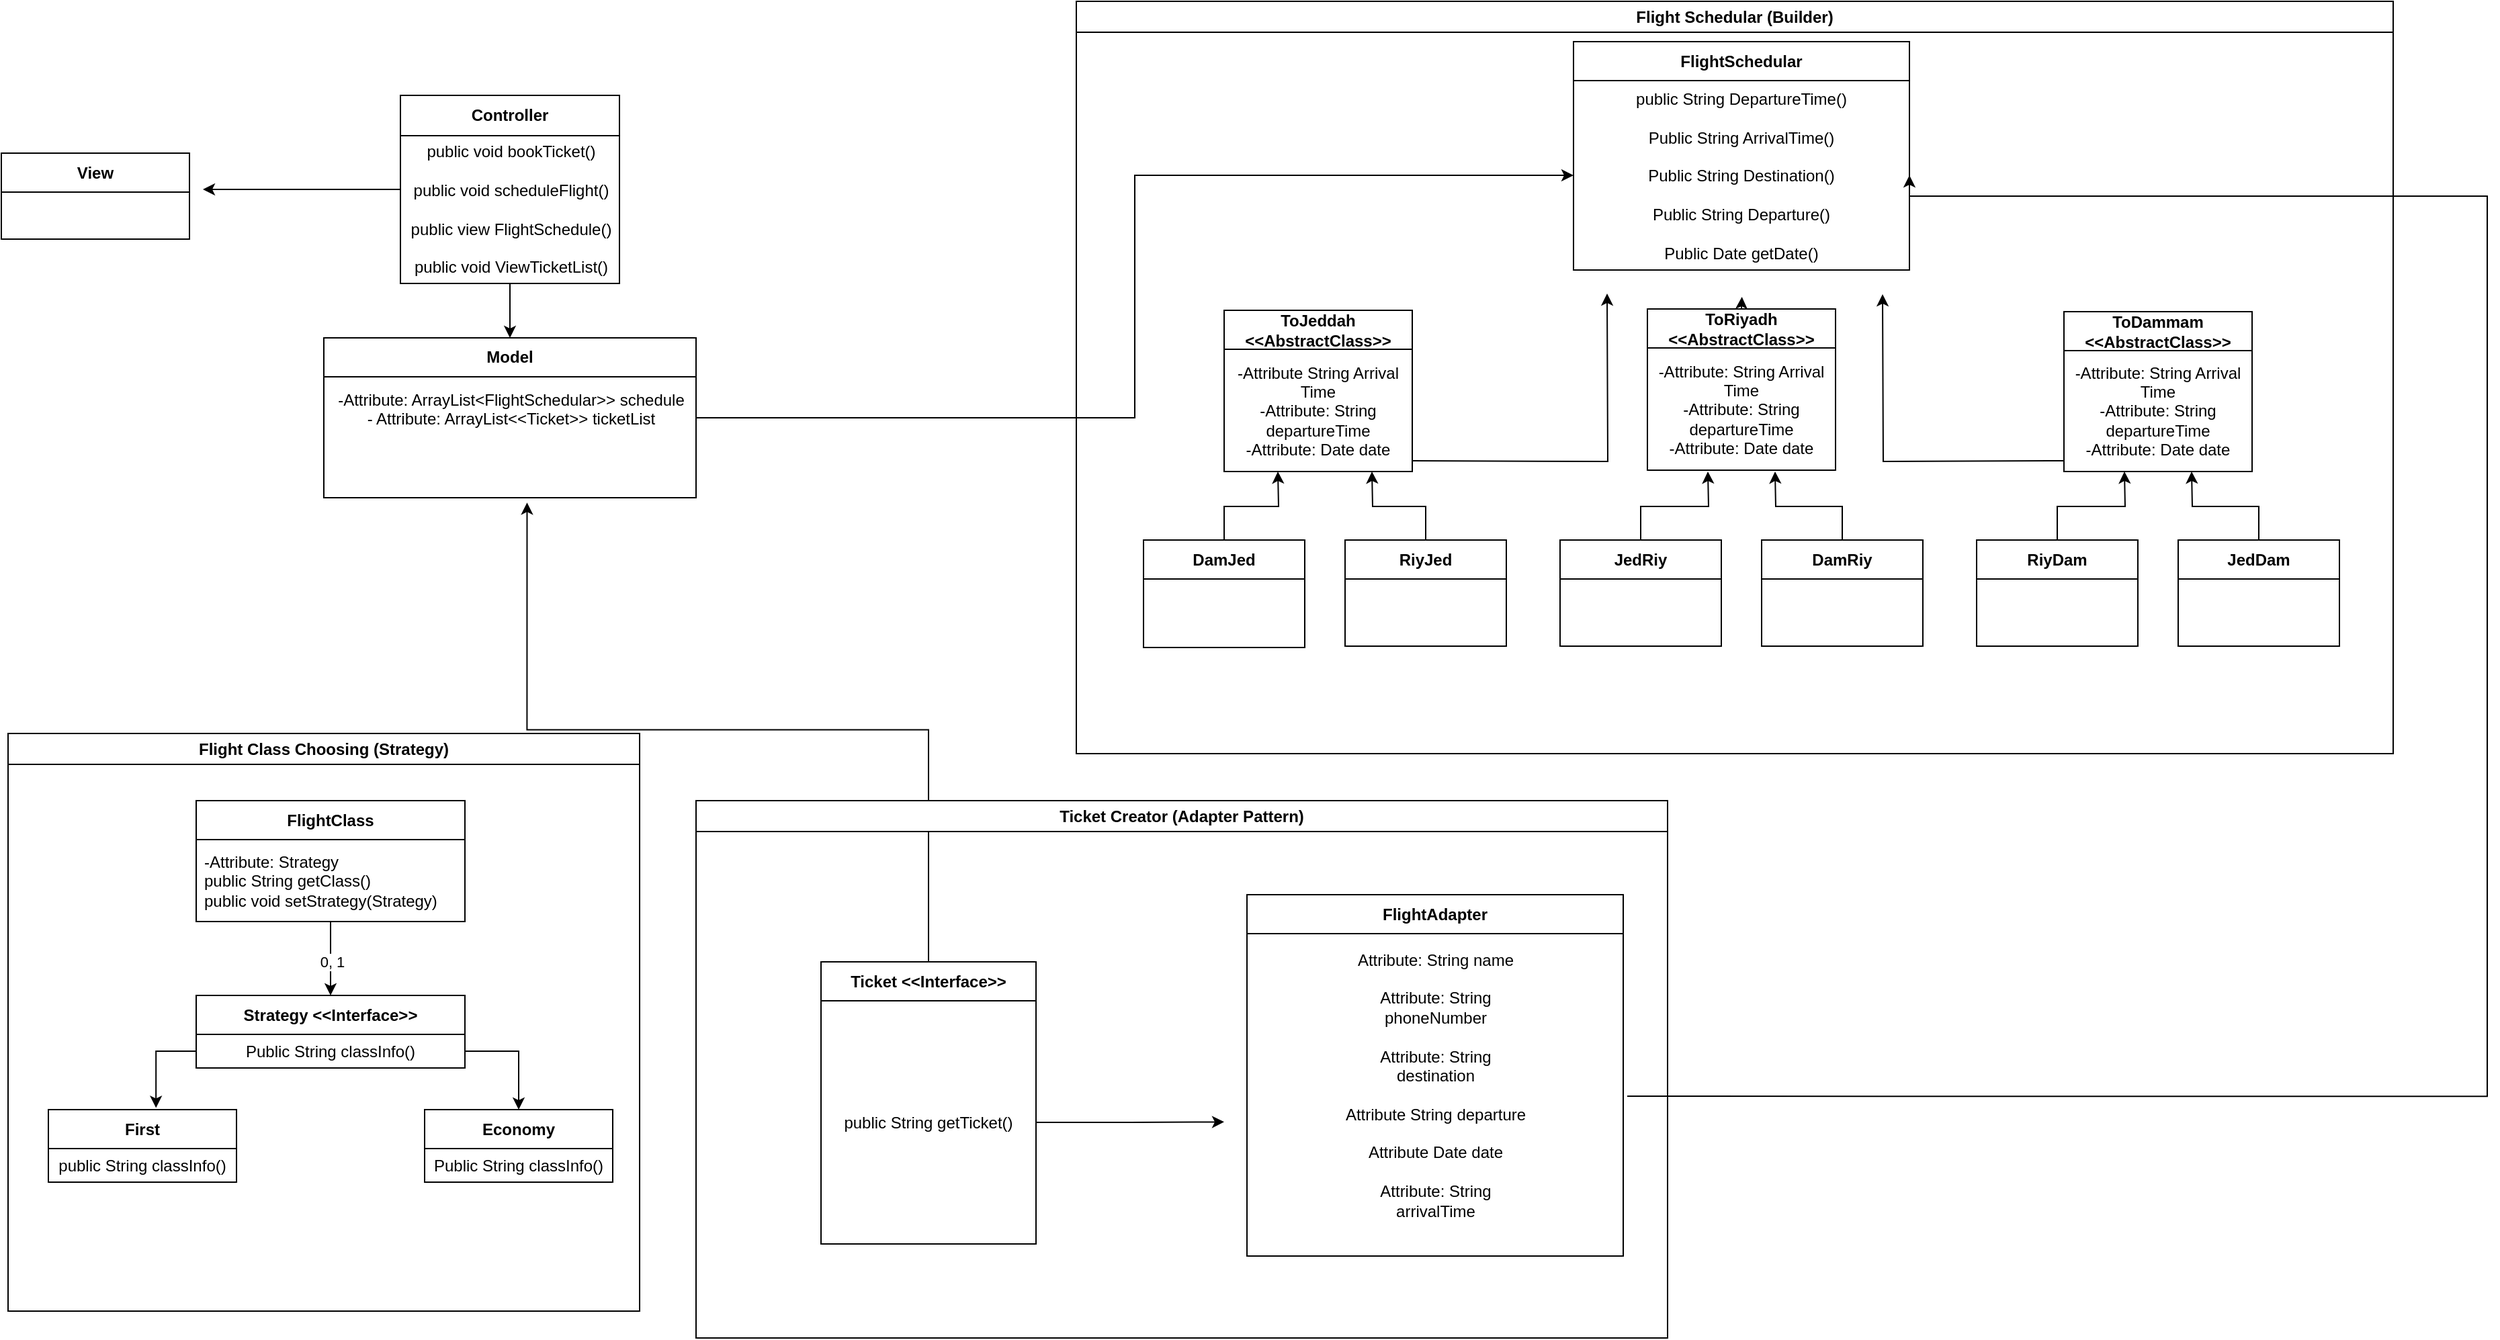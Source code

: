 <mxfile version="24.3.1" type="device">
  <diagram name="Page-1" id="DaOJ-SnlytCNMW1Ep_SM">
    <mxGraphModel dx="2183" dy="1204" grid="1" gridSize="10" guides="1" tooltips="1" connect="1" arrows="1" fold="1" page="1" pageScale="1" pageWidth="850" pageHeight="1100" math="0" shadow="0">
      <root>
        <mxCell id="0" />
        <mxCell id="1" parent="0" />
        <mxCell id="92w7o3llZzaxUqjqBMz4-1" value="View" style="swimlane;fontStyle=1;align=center;verticalAlign=middle;childLayout=stackLayout;horizontal=1;startSize=29;horizontalStack=0;resizeParent=1;resizeParentMax=0;resizeLast=0;collapsible=0;marginBottom=0;html=1;whiteSpace=wrap;" parent="1" vertex="1">
          <mxGeometry x="420" y="158" width="140" height="64" as="geometry" />
        </mxCell>
        <mxCell id="NybTInfgv7kDnDXbEksJ-48" style="edgeStyle=orthogonalEdgeStyle;rounded=0;orthogonalLoop=1;jettySize=auto;html=1;" edge="1" parent="1" source="92w7o3llZzaxUqjqBMz4-4">
          <mxGeometry relative="1" as="geometry">
            <mxPoint x="570" y="185" as="targetPoint" />
          </mxGeometry>
        </mxCell>
        <mxCell id="92w7o3llZzaxUqjqBMz4-4" value="Controller" style="swimlane;fontStyle=1;align=center;verticalAlign=middle;childLayout=stackLayout;horizontal=1;startSize=30;horizontalStack=0;resizeParent=1;resizeParentMax=0;resizeLast=0;collapsible=0;marginBottom=0;html=1;whiteSpace=wrap;" parent="1" vertex="1">
          <mxGeometry x="717" y="115" width="163" height="140" as="geometry" />
        </mxCell>
        <mxCell id="NybTInfgv7kDnDXbEksJ-45" value="public void bookTicket()&lt;div&gt;&lt;br&gt;&lt;/div&gt;&lt;div&gt;public void scheduleFlight()&lt;/div&gt;&lt;div&gt;&lt;br&gt;&lt;/div&gt;&lt;div&gt;public view FlightSchedule()&lt;div&gt;&lt;br&gt;&lt;/div&gt;&lt;div&gt;public void ViewTicketList()&lt;/div&gt;&lt;/div&gt;" style="text;html=1;align=center;verticalAlign=middle;resizable=0;points=[];autosize=1;strokeColor=none;fillColor=none;" vertex="1" parent="92w7o3llZzaxUqjqBMz4-4">
          <mxGeometry y="30" width="163" height="110" as="geometry" />
        </mxCell>
        <mxCell id="92w7o3llZzaxUqjqBMz4-155" style="edgeStyle=orthogonalEdgeStyle;rounded=0;orthogonalLoop=1;jettySize=auto;html=1;exitX=1;exitY=0.5;exitDx=0;exitDy=0;" parent="1" source="92w7o3llZzaxUqjqBMz4-7" target="92w7o3llZzaxUqjqBMz4-121" edge="1">
          <mxGeometry relative="1" as="geometry" />
        </mxCell>
        <mxCell id="92w7o3llZzaxUqjqBMz4-7" value="Model" style="swimlane;fontStyle=1;align=center;verticalAlign=middle;childLayout=stackLayout;horizontal=1;startSize=29;horizontalStack=0;resizeParent=1;resizeParentMax=0;resizeLast=0;collapsible=0;marginBottom=0;html=1;whiteSpace=wrap;" parent="1" vertex="1">
          <mxGeometry x="660" y="295.5" width="277" height="119" as="geometry" />
        </mxCell>
        <mxCell id="NybTInfgv7kDnDXbEksJ-26" value="-Attribute: ArrayList&amp;lt;FlightSchedular&amp;gt;&amp;gt; schedule&lt;div&gt;- Attribute: ArrayList&amp;lt;&amp;lt;Ticket&amp;gt;&amp;gt; t&lt;span style=&quot;background-color: initial;&quot;&gt;icketList&lt;/span&gt;&lt;/div&gt;&lt;div&gt;&lt;br&gt;&lt;/div&gt;&lt;div&gt;&lt;br&gt;&lt;/div&gt;&lt;div&gt;&lt;br&gt;&lt;/div&gt;" style="text;html=1;align=center;verticalAlign=middle;resizable=0;points=[];autosize=1;strokeColor=none;fillColor=none;" vertex="1" parent="92w7o3llZzaxUqjqBMz4-7">
          <mxGeometry y="29" width="277" height="90" as="geometry" />
        </mxCell>
        <mxCell id="92w7o3llZzaxUqjqBMz4-143" style="edgeStyle=orthogonalEdgeStyle;rounded=0;orthogonalLoop=1;jettySize=auto;html=1;exitX=0.5;exitY=0;exitDx=0;exitDy=0;" parent="1" source="92w7o3llZzaxUqjqBMz4-59" edge="1">
          <mxGeometry relative="1" as="geometry">
            <mxPoint x="1370" y="395" as="targetPoint" />
          </mxGeometry>
        </mxCell>
        <mxCell id="92w7o3llZzaxUqjqBMz4-59" value="DamJed" style="swimlane;fontStyle=1;align=center;verticalAlign=middle;childLayout=stackLayout;horizontal=1;startSize=29;horizontalStack=0;resizeParent=1;resizeParentMax=0;resizeLast=0;collapsible=0;marginBottom=0;html=1;whiteSpace=wrap;" parent="1" vertex="1">
          <mxGeometry x="1270" y="446" width="120" height="80" as="geometry" />
        </mxCell>
        <mxCell id="92w7o3llZzaxUqjqBMz4-144" style="edgeStyle=orthogonalEdgeStyle;rounded=0;orthogonalLoop=1;jettySize=auto;html=1;exitX=0.5;exitY=0;exitDx=0;exitDy=0;" parent="1" source="92w7o3llZzaxUqjqBMz4-62" edge="1">
          <mxGeometry relative="1" as="geometry">
            <mxPoint x="1440" y="395" as="targetPoint" />
          </mxGeometry>
        </mxCell>
        <mxCell id="92w7o3llZzaxUqjqBMz4-62" value="RiyJed" style="swimlane;fontStyle=1;align=center;verticalAlign=middle;childLayout=stackLayout;horizontal=1;startSize=29;horizontalStack=0;resizeParent=1;resizeParentMax=0;resizeLast=0;collapsible=0;marginBottom=0;html=1;whiteSpace=wrap;" parent="1" vertex="1">
          <mxGeometry x="1420" y="446" width="120" height="79" as="geometry" />
        </mxCell>
        <mxCell id="92w7o3llZzaxUqjqBMz4-120" value="FlightSchedular" style="swimlane;fontStyle=1;align=center;verticalAlign=middle;childLayout=stackLayout;horizontal=1;startSize=29;horizontalStack=0;resizeParent=1;resizeParentMax=0;resizeLast=0;collapsible=0;marginBottom=0;html=1;whiteSpace=wrap;" parent="1" vertex="1">
          <mxGeometry x="1590" y="75" width="250" height="170" as="geometry" />
        </mxCell>
        <mxCell id="92w7o3llZzaxUqjqBMz4-121" value="public String DepartureTime()&lt;div&gt;&lt;br&gt;&lt;div&gt;Public String ArrivalTime()&lt;/div&gt;&lt;div&gt;&lt;br&gt;&lt;/div&gt;&lt;div&gt;Public String Destination()&lt;/div&gt;&lt;div&gt;&lt;br&gt;&lt;/div&gt;&lt;div&gt;Public String&amp;nbsp;&lt;span style=&quot;background-color: initial;&quot;&gt;Departure()&lt;/span&gt;&lt;/div&gt;&lt;/div&gt;&lt;div&gt;&lt;br&gt;&lt;/div&gt;&lt;div&gt;Public Date getDate()&lt;/div&gt;" style="text;html=1;strokeColor=none;fillColor=none;align=center;verticalAlign=middle;spacingLeft=4;spacingRight=4;overflow=hidden;rotatable=0;points=[[0,0.5],[1,0.5]];portConstraint=eastwest;whiteSpace=wrap;" parent="92w7o3llZzaxUqjqBMz4-120" vertex="1">
          <mxGeometry y="29" width="250" height="141" as="geometry" />
        </mxCell>
        <mxCell id="92w7o3llZzaxUqjqBMz4-149" style="edgeStyle=orthogonalEdgeStyle;rounded=0;orthogonalLoop=1;jettySize=auto;html=1;exitX=0.5;exitY=0;exitDx=0;exitDy=0;" parent="1" source="92w7o3llZzaxUqjqBMz4-124" edge="1">
          <mxGeometry relative="1" as="geometry">
            <mxPoint x="1715.333" y="265" as="targetPoint" />
          </mxGeometry>
        </mxCell>
        <mxCell id="92w7o3llZzaxUqjqBMz4-145" style="edgeStyle=orthogonalEdgeStyle;rounded=0;orthogonalLoop=1;jettySize=auto;html=1;exitX=0.5;exitY=0;exitDx=0;exitDy=0;" parent="1" source="92w7o3llZzaxUqjqBMz4-127" edge="1">
          <mxGeometry relative="1" as="geometry">
            <mxPoint x="1690" y="395" as="targetPoint" />
          </mxGeometry>
        </mxCell>
        <mxCell id="92w7o3llZzaxUqjqBMz4-127" value="JedRiy" style="swimlane;fontStyle=1;align=center;verticalAlign=middle;childLayout=stackLayout;horizontal=1;startSize=29;horizontalStack=0;resizeParent=1;resizeParentMax=0;resizeLast=0;collapsible=0;marginBottom=0;html=1;whiteSpace=wrap;" parent="1" vertex="1">
          <mxGeometry x="1580" y="446" width="120" height="79" as="geometry" />
        </mxCell>
        <mxCell id="92w7o3llZzaxUqjqBMz4-146" style="edgeStyle=orthogonalEdgeStyle;rounded=0;orthogonalLoop=1;jettySize=auto;html=1;exitX=0.5;exitY=0;exitDx=0;exitDy=0;" parent="1" source="92w7o3llZzaxUqjqBMz4-130" edge="1">
          <mxGeometry relative="1" as="geometry">
            <mxPoint x="1740" y="395" as="targetPoint" />
          </mxGeometry>
        </mxCell>
        <mxCell id="92w7o3llZzaxUqjqBMz4-130" value="DamRiy" style="swimlane;fontStyle=1;align=center;verticalAlign=middle;childLayout=stackLayout;horizontal=1;startSize=29;horizontalStack=0;resizeParent=1;resizeParentMax=0;resizeLast=0;collapsible=0;marginBottom=0;html=1;whiteSpace=wrap;" parent="1" vertex="1">
          <mxGeometry x="1730" y="446" width="120" height="79" as="geometry" />
        </mxCell>
        <mxCell id="92w7o3llZzaxUqjqBMz4-147" style="edgeStyle=orthogonalEdgeStyle;rounded=0;orthogonalLoop=1;jettySize=auto;html=1;exitX=0.5;exitY=0;exitDx=0;exitDy=0;" parent="1" source="92w7o3llZzaxUqjqBMz4-136" edge="1">
          <mxGeometry relative="1" as="geometry">
            <mxPoint x="2000.0" y="395" as="targetPoint" />
          </mxGeometry>
        </mxCell>
        <mxCell id="92w7o3llZzaxUqjqBMz4-136" value="RiyDam" style="swimlane;fontStyle=1;align=center;verticalAlign=middle;childLayout=stackLayout;horizontal=1;startSize=29;horizontalStack=0;resizeParent=1;resizeParentMax=0;resizeLast=0;collapsible=0;marginBottom=0;html=1;whiteSpace=wrap;" parent="1" vertex="1">
          <mxGeometry x="1890" y="446" width="120" height="79" as="geometry" />
        </mxCell>
        <mxCell id="92w7o3llZzaxUqjqBMz4-148" style="edgeStyle=orthogonalEdgeStyle;rounded=0;orthogonalLoop=1;jettySize=auto;html=1;exitX=0.5;exitY=0;exitDx=0;exitDy=0;" parent="1" source="92w7o3llZzaxUqjqBMz4-139" edge="1">
          <mxGeometry relative="1" as="geometry">
            <mxPoint x="2050.0" y="395" as="targetPoint" />
          </mxGeometry>
        </mxCell>
        <mxCell id="92w7o3llZzaxUqjqBMz4-139" value="JedDam" style="swimlane;fontStyle=1;align=center;verticalAlign=middle;childLayout=stackLayout;horizontal=1;startSize=29;horizontalStack=0;resizeParent=1;resizeParentMax=0;resizeLast=0;collapsible=0;marginBottom=0;html=1;whiteSpace=wrap;" parent="1" vertex="1">
          <mxGeometry x="2040" y="446" width="120" height="79" as="geometry" />
        </mxCell>
        <mxCell id="92w7o3llZzaxUqjqBMz4-152" value="Flight Schedular (Builder)" style="swimlane;whiteSpace=wrap;html=1;" parent="1" vertex="1">
          <mxGeometry x="1220" y="45" width="980" height="560" as="geometry" />
        </mxCell>
        <mxCell id="92w7o3llZzaxUqjqBMz4-56" value="ToJeddah &amp;lt;&amp;lt;AbstractClass&amp;gt;&amp;gt;" style="swimlane;fontStyle=1;align=center;verticalAlign=middle;childLayout=stackLayout;horizontal=1;startSize=29;horizontalStack=0;resizeParent=1;resizeParentMax=0;resizeLast=0;collapsible=0;marginBottom=0;html=1;whiteSpace=wrap;" parent="92w7o3llZzaxUqjqBMz4-152" vertex="1">
          <mxGeometry x="110" y="230" width="140" height="120" as="geometry" />
        </mxCell>
        <mxCell id="92w7o3llZzaxUqjqBMz4-57" value="-Attribute String Arrival Time&lt;div&gt;-Attribute: String departureTime&lt;/div&gt;&lt;div&gt;-Attribute: Date date&lt;/div&gt;" style="text;html=1;strokeColor=none;fillColor=none;align=center;verticalAlign=middle;spacingLeft=4;spacingRight=4;overflow=hidden;rotatable=0;points=[[0,0.5],[1,0.5]];portConstraint=eastwest;whiteSpace=wrap;" parent="92w7o3llZzaxUqjqBMz4-56" vertex="1">
          <mxGeometry y="29" width="140" height="91" as="geometry" />
        </mxCell>
        <mxCell id="92w7o3llZzaxUqjqBMz4-124" value="ToRiyadh &amp;lt;&amp;lt;AbstractClass&amp;gt;&amp;gt;" style="swimlane;fontStyle=1;align=center;verticalAlign=middle;childLayout=stackLayout;horizontal=1;startSize=29;horizontalStack=0;resizeParent=1;resizeParentMax=0;resizeLast=0;collapsible=0;marginBottom=0;html=1;whiteSpace=wrap;" parent="92w7o3llZzaxUqjqBMz4-152" vertex="1">
          <mxGeometry x="425" y="229" width="140" height="120" as="geometry" />
        </mxCell>
        <mxCell id="92w7o3llZzaxUqjqBMz4-125" value="-Attribute: String Arrival Time&lt;div style=&quot;border-color: var(--border-color);&quot;&gt;-Attribute: String departureTime&lt;/div&gt;&lt;div style=&quot;border-color: var(--border-color);&quot;&gt;-Attribute: Date date&lt;/div&gt;" style="text;html=1;strokeColor=none;fillColor=none;align=center;verticalAlign=middle;spacingLeft=4;spacingRight=4;overflow=hidden;rotatable=0;points=[[0,0.5],[1,0.5]];portConstraint=eastwest;whiteSpace=wrap;" parent="92w7o3llZzaxUqjqBMz4-124" vertex="1">
          <mxGeometry y="29" width="140" height="91" as="geometry" />
        </mxCell>
        <mxCell id="92w7o3llZzaxUqjqBMz4-133" value="ToDammam &amp;lt;&amp;lt;AbstractClass&amp;gt;&amp;gt;" style="swimlane;fontStyle=1;align=center;verticalAlign=middle;childLayout=stackLayout;horizontal=1;startSize=29;horizontalStack=0;resizeParent=1;resizeParentMax=0;resizeLast=0;collapsible=0;marginBottom=0;html=1;whiteSpace=wrap;" parent="92w7o3llZzaxUqjqBMz4-152" vertex="1">
          <mxGeometry x="735" y="231" width="140" height="119" as="geometry" />
        </mxCell>
        <mxCell id="92w7o3llZzaxUqjqBMz4-134" value="-Attribute: String Arrival Time&lt;div style=&quot;border-color: var(--border-color);&quot;&gt;-Attribute: String departureTime&lt;/div&gt;&lt;div style=&quot;border-color: var(--border-color);&quot;&gt;-Attribute: Date date&lt;/div&gt;" style="text;html=1;strokeColor=none;fillColor=none;align=center;verticalAlign=middle;spacingLeft=4;spacingRight=4;overflow=hidden;rotatable=0;points=[[0,0.5],[1,0.5]];portConstraint=eastwest;whiteSpace=wrap;" parent="92w7o3llZzaxUqjqBMz4-133" vertex="1">
          <mxGeometry y="29" width="140" height="90" as="geometry" />
        </mxCell>
        <mxCell id="92w7o3llZzaxUqjqBMz4-151" style="edgeStyle=orthogonalEdgeStyle;rounded=0;orthogonalLoop=1;jettySize=auto;html=1;exitX=0;exitY=0.5;exitDx=0;exitDy=0;" parent="92w7o3llZzaxUqjqBMz4-152" edge="1">
          <mxGeometry relative="1" as="geometry">
            <mxPoint x="600" y="218" as="targetPoint" />
            <mxPoint x="735" y="342" as="sourcePoint" />
          </mxGeometry>
        </mxCell>
        <mxCell id="92w7o3llZzaxUqjqBMz4-150" style="edgeStyle=orthogonalEdgeStyle;rounded=0;orthogonalLoop=1;jettySize=auto;html=1;exitX=1;exitY=0.5;exitDx=0;exitDy=0;" parent="92w7o3llZzaxUqjqBMz4-152" edge="1">
          <mxGeometry relative="1" as="geometry">
            <mxPoint x="395" y="217.5" as="targetPoint" />
            <mxPoint x="250" y="342" as="sourcePoint" />
          </mxGeometry>
        </mxCell>
        <mxCell id="NybTInfgv7kDnDXbEksJ-60" style="edgeStyle=orthogonalEdgeStyle;rounded=0;orthogonalLoop=1;jettySize=auto;html=1;entryX=1;entryY=0.5;entryDx=0;entryDy=0;" edge="1" parent="92w7o3llZzaxUqjqBMz4-152" target="92w7o3llZzaxUqjqBMz4-121">
          <mxGeometry relative="1" as="geometry">
            <mxPoint x="410" y="815.05" as="sourcePoint" />
            <mxPoint x="765" y="145.005" as="targetPoint" />
            <Array as="points">
              <mxPoint x="1050" y="815" />
              <mxPoint x="1050" y="145" />
              <mxPoint x="620" y="145" />
            </Array>
          </mxGeometry>
        </mxCell>
        <mxCell id="NybTInfgv7kDnDXbEksJ-3" value="Strategy &amp;lt;&amp;lt;Interface&amp;gt;&amp;gt;" style="swimlane;fontStyle=1;align=center;verticalAlign=middle;childLayout=stackLayout;horizontal=1;startSize=29;horizontalStack=0;resizeParent=1;resizeParentMax=0;resizeLast=0;collapsible=0;marginBottom=0;html=1;whiteSpace=wrap;" vertex="1" parent="1">
          <mxGeometry x="565" y="785" width="200" height="54" as="geometry" />
        </mxCell>
        <mxCell id="NybTInfgv7kDnDXbEksJ-4" value="Public String classInfo()" style="text;html=1;strokeColor=none;fillColor=none;align=center;verticalAlign=middle;spacingLeft=4;spacingRight=4;overflow=hidden;rotatable=0;points=[[0,0.5],[1,0.5]];portConstraint=eastwest;whiteSpace=wrap;" vertex="1" parent="NybTInfgv7kDnDXbEksJ-3">
          <mxGeometry y="29" width="200" height="25" as="geometry" />
        </mxCell>
        <mxCell id="NybTInfgv7kDnDXbEksJ-6" value="First" style="swimlane;fontStyle=1;align=center;verticalAlign=middle;childLayout=stackLayout;horizontal=1;startSize=29;horizontalStack=0;resizeParent=1;resizeParentMax=0;resizeLast=0;collapsible=0;marginBottom=0;html=1;whiteSpace=wrap;" vertex="1" parent="1">
          <mxGeometry x="455" y="870" width="140" height="54" as="geometry" />
        </mxCell>
        <mxCell id="NybTInfgv7kDnDXbEksJ-7" value="public String classInfo()" style="text;html=1;strokeColor=none;fillColor=none;align=center;verticalAlign=middle;spacingLeft=4;spacingRight=4;overflow=hidden;rotatable=0;points=[[0,0.5],[1,0.5]];portConstraint=eastwest;whiteSpace=wrap;" vertex="1" parent="NybTInfgv7kDnDXbEksJ-6">
          <mxGeometry y="29" width="140" height="25" as="geometry" />
        </mxCell>
        <mxCell id="NybTInfgv7kDnDXbEksJ-9" value="Economy" style="swimlane;fontStyle=1;align=center;verticalAlign=middle;childLayout=stackLayout;horizontal=1;startSize=29;horizontalStack=0;resizeParent=1;resizeParentMax=0;resizeLast=0;collapsible=0;marginBottom=0;html=1;whiteSpace=wrap;" vertex="1" parent="1">
          <mxGeometry x="735" y="870" width="140" height="54" as="geometry" />
        </mxCell>
        <mxCell id="NybTInfgv7kDnDXbEksJ-10" value="Public String classInfo()" style="text;html=1;strokeColor=none;fillColor=none;align=center;verticalAlign=middle;spacingLeft=4;spacingRight=4;overflow=hidden;rotatable=0;points=[[0,0.5],[1,0.5]];portConstraint=eastwest;whiteSpace=wrap;" vertex="1" parent="NybTInfgv7kDnDXbEksJ-9">
          <mxGeometry y="29" width="140" height="25" as="geometry" />
        </mxCell>
        <mxCell id="NybTInfgv7kDnDXbEksJ-17" style="edgeStyle=orthogonalEdgeStyle;rounded=0;orthogonalLoop=1;jettySize=auto;html=1;exitX=0.5;exitY=1;exitDx=0;exitDy=0;entryX=0.5;entryY=0;entryDx=0;entryDy=0;" edge="1" parent="1" source="NybTInfgv7kDnDXbEksJ-12" target="NybTInfgv7kDnDXbEksJ-3">
          <mxGeometry relative="1" as="geometry" />
        </mxCell>
        <mxCell id="NybTInfgv7kDnDXbEksJ-18" value="0, 1" style="edgeLabel;html=1;align=center;verticalAlign=middle;resizable=0;points=[];" vertex="1" connectable="0" parent="NybTInfgv7kDnDXbEksJ-17">
          <mxGeometry x="0.079" y="1" relative="1" as="geometry">
            <mxPoint as="offset" />
          </mxGeometry>
        </mxCell>
        <mxCell id="NybTInfgv7kDnDXbEksJ-12" value="FlightClass" style="swimlane;fontStyle=1;align=center;verticalAlign=middle;childLayout=stackLayout;horizontal=1;startSize=29;horizontalStack=0;resizeParent=1;resizeParentMax=0;resizeLast=0;collapsible=0;marginBottom=0;html=1;whiteSpace=wrap;" vertex="1" parent="1">
          <mxGeometry x="565" y="640" width="200" height="90" as="geometry" />
        </mxCell>
        <mxCell id="NybTInfgv7kDnDXbEksJ-14" value="&lt;div&gt;-Attribute: Strategy&lt;/div&gt;public String getClass()&lt;div&gt;public void setStrategy(Strategy)&lt;/div&gt;" style="text;html=1;strokeColor=none;fillColor=none;align=left;verticalAlign=middle;spacingLeft=4;spacingRight=4;overflow=hidden;rotatable=0;points=[[0,0.5],[1,0.5]];portConstraint=eastwest;whiteSpace=wrap;" vertex="1" parent="NybTInfgv7kDnDXbEksJ-12">
          <mxGeometry y="29" width="200" height="61" as="geometry" />
        </mxCell>
        <mxCell id="NybTInfgv7kDnDXbEksJ-19" style="edgeStyle=orthogonalEdgeStyle;rounded=0;orthogonalLoop=1;jettySize=auto;html=1;exitX=1;exitY=0.5;exitDx=0;exitDy=0;entryX=0.5;entryY=0;entryDx=0;entryDy=0;" edge="1" parent="1" source="NybTInfgv7kDnDXbEksJ-4" target="NybTInfgv7kDnDXbEksJ-9">
          <mxGeometry relative="1" as="geometry" />
        </mxCell>
        <mxCell id="NybTInfgv7kDnDXbEksJ-20" style="edgeStyle=orthogonalEdgeStyle;rounded=0;orthogonalLoop=1;jettySize=auto;html=1;exitX=0;exitY=0.5;exitDx=0;exitDy=0;entryX=0.572;entryY=-0.024;entryDx=0;entryDy=0;entryPerimeter=0;" edge="1" parent="1" source="NybTInfgv7kDnDXbEksJ-4" target="NybTInfgv7kDnDXbEksJ-6">
          <mxGeometry relative="1" as="geometry" />
        </mxCell>
        <mxCell id="NybTInfgv7kDnDXbEksJ-22" value="Flight Class Choosing (Strategy)" style="swimlane;whiteSpace=wrap;html=1;" vertex="1" parent="1">
          <mxGeometry x="425" y="590" width="470" height="430" as="geometry" />
        </mxCell>
        <mxCell id="NybTInfgv7kDnDXbEksJ-41" style="edgeStyle=orthogonalEdgeStyle;rounded=0;orthogonalLoop=1;jettySize=auto;html=1;exitX=0.5;exitY=0;exitDx=0;exitDy=0;entryX=0.546;entryY=1.04;entryDx=0;entryDy=0;entryPerimeter=0;" edge="1" parent="1" source="NybTInfgv7kDnDXbEksJ-28" target="NybTInfgv7kDnDXbEksJ-26">
          <mxGeometry relative="1" as="geometry" />
        </mxCell>
        <mxCell id="NybTInfgv7kDnDXbEksJ-47" style="edgeStyle=orthogonalEdgeStyle;rounded=0;orthogonalLoop=1;jettySize=auto;html=1;entryX=0.5;entryY=0;entryDx=0;entryDy=0;" edge="1" parent="1" source="NybTInfgv7kDnDXbEksJ-45" target="92w7o3llZzaxUqjqBMz4-7">
          <mxGeometry relative="1" as="geometry" />
        </mxCell>
        <mxCell id="NybTInfgv7kDnDXbEksJ-50" value="Ticket Creator (Adapter Pattern)" style="swimlane;whiteSpace=wrap;html=1;" vertex="1" parent="1">
          <mxGeometry x="937" y="640" width="723" height="400" as="geometry" />
        </mxCell>
        <mxCell id="NybTInfgv7kDnDXbEksJ-28" value="Ticket &amp;lt;&amp;lt;Interface&amp;gt;&amp;gt;" style="swimlane;fontStyle=1;align=center;verticalAlign=middle;childLayout=stackLayout;horizontal=1;startSize=29;horizontalStack=0;resizeParent=1;resizeParentMax=0;resizeLast=0;collapsible=0;marginBottom=0;html=1;whiteSpace=wrap;" vertex="1" parent="NybTInfgv7kDnDXbEksJ-50">
          <mxGeometry x="93" y="120" width="160" height="210" as="geometry" />
        </mxCell>
        <mxCell id="NybTInfgv7kDnDXbEksJ-62" style="edgeStyle=orthogonalEdgeStyle;rounded=0;orthogonalLoop=1;jettySize=auto;html=1;exitX=1;exitY=0.5;exitDx=0;exitDy=0;" edge="1" parent="NybTInfgv7kDnDXbEksJ-28" source="NybTInfgv7kDnDXbEksJ-29">
          <mxGeometry relative="1" as="geometry">
            <mxPoint x="300" y="119.158" as="targetPoint" />
          </mxGeometry>
        </mxCell>
        <mxCell id="NybTInfgv7kDnDXbEksJ-29" value="public String getTicket()" style="text;html=1;strokeColor=none;fillColor=none;align=center;verticalAlign=middle;spacingLeft=4;spacingRight=4;overflow=hidden;rotatable=0;points=[[0,0.5],[1,0.5]];portConstraint=eastwest;whiteSpace=wrap;" vertex="1" parent="NybTInfgv7kDnDXbEksJ-28">
          <mxGeometry y="29" width="160" height="181" as="geometry" />
        </mxCell>
        <mxCell id="NybTInfgv7kDnDXbEksJ-31" value="FlightAdapter" style="swimlane;fontStyle=1;align=center;verticalAlign=middle;childLayout=stackLayout;horizontal=1;startSize=29;horizontalStack=0;resizeParent=1;resizeParentMax=0;resizeLast=0;collapsible=0;marginBottom=0;html=1;whiteSpace=wrap;" vertex="1" parent="NybTInfgv7kDnDXbEksJ-50">
          <mxGeometry x="410" y="70" width="280" height="269" as="geometry" />
        </mxCell>
        <mxCell id="NybTInfgv7kDnDXbEksJ-49" value="&lt;div style=&quot;text-wrap: wrap;&quot;&gt;&lt;br&gt;&lt;/div&gt;&lt;div style=&quot;text-wrap: wrap;&quot;&gt;&lt;br&gt;&lt;/div&gt;&lt;div style=&quot;text-wrap: wrap;&quot;&gt;Attribute: String name&lt;/div&gt;&lt;div style=&quot;text-wrap: wrap;&quot;&gt;&lt;br&gt;&lt;/div&gt;&lt;div style=&quot;text-wrap: wrap;&quot;&gt;&lt;div&gt;&lt;span style=&quot;background-color: initial;&quot;&gt;Attribute: String phoneNumber&lt;/span&gt;&lt;br&gt;&lt;/div&gt;&lt;div&gt;&lt;span style=&quot;background-color: initial;&quot;&gt;&lt;br&gt;&lt;/span&gt;&lt;/div&gt;&lt;/div&gt;&lt;div style=&quot;text-wrap: wrap;&quot;&gt;&lt;div&gt;&lt;span style=&quot;background-color: initial;&quot;&gt;Attribute: String destination&lt;/span&gt;&lt;br&gt;&lt;/div&gt;&lt;div&gt;&lt;span style=&quot;background-color: initial;&quot;&gt;&lt;br&gt;&lt;/span&gt;&lt;/div&gt;&lt;div&gt;&lt;span style=&quot;background-color: initial;&quot;&gt;Attribute&amp;nbsp;&lt;/span&gt;&lt;span style=&quot;background-color: initial;&quot;&gt;String&lt;/span&gt;&lt;span style=&quot;background-color: initial;&quot;&gt;&amp;nbsp;&lt;/span&gt;&lt;span style=&quot;background-color: initial;&quot;&gt;departure&lt;/span&gt;&lt;br&gt;&lt;/div&gt;&lt;div&gt;&lt;span style=&quot;background-color: initial;&quot;&gt;&lt;br&gt;&lt;/span&gt;&lt;/div&gt;&lt;/div&gt;&lt;div style=&quot;text-wrap: wrap;&quot;&gt;&lt;div&gt;&lt;span style=&quot;background-color: initial;&quot;&gt;Attribute Date date&lt;/span&gt;&lt;br&gt;&lt;/div&gt;&lt;div&gt;&lt;span style=&quot;background-color: initial;&quot;&gt;&lt;br&gt;&lt;/span&gt;&lt;/div&gt;&lt;div&gt;&lt;span style=&quot;background-color: initial;&quot;&gt;Attribute: String arrivalTime&lt;br&gt;&lt;/span&gt;&lt;br&gt;&lt;/div&gt;&lt;/div&gt;&lt;div style=&quot;text-wrap: wrap;&quot;&gt;&lt;br&gt;&lt;/div&gt;&lt;div style=&quot;text-wrap: wrap;&quot;&gt;&lt;br&gt;&lt;/div&gt;" style="text;html=1;align=center;verticalAlign=middle;resizable=0;points=[];autosize=1;strokeColor=none;fillColor=none;" vertex="1" parent="NybTInfgv7kDnDXbEksJ-31">
          <mxGeometry y="29" width="280" height="240" as="geometry" />
        </mxCell>
      </root>
    </mxGraphModel>
  </diagram>
</mxfile>
